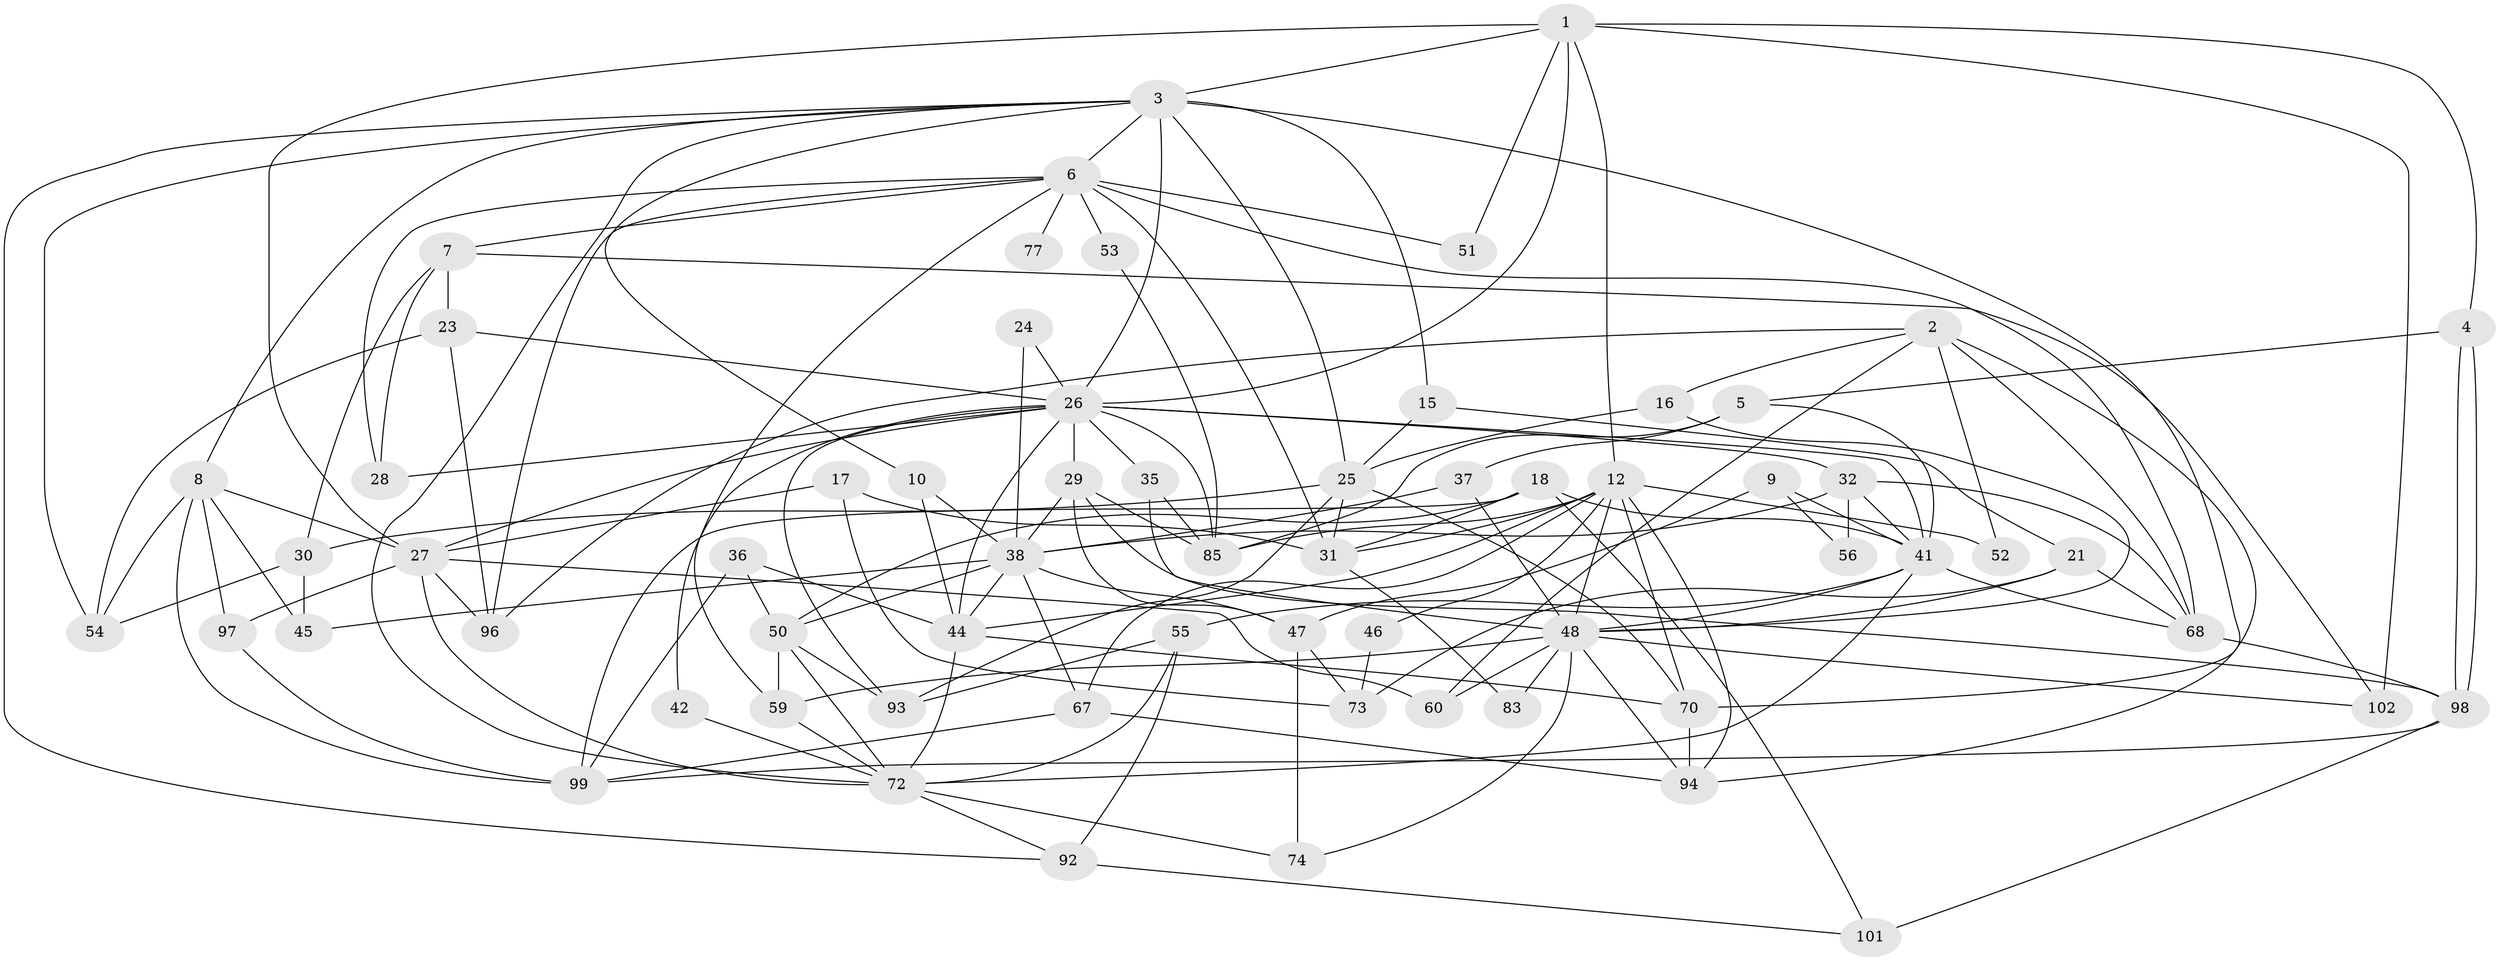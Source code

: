 // original degree distribution, {4: 0.2616822429906542, 6: 0.14953271028037382, 5: 0.1588785046728972, 2: 0.102803738317757, 3: 0.308411214953271, 7: 0.018691588785046728}
// Generated by graph-tools (version 1.1) at 2025/18/03/04/25 18:18:56]
// undirected, 64 vertices, 156 edges
graph export_dot {
graph [start="1"]
  node [color=gray90,style=filled];
  1 [super="+63+88"];
  2;
  3 [super="+66+91+82"];
  4;
  5 [super="+19"];
  6 [super="+13+11"];
  7 [super="+14"];
  8 [super="+61"];
  9;
  10;
  12 [super="+20"];
  15;
  16;
  17;
  18 [super="+34"];
  21;
  23;
  24;
  25 [super="+33"];
  26 [super="+62+86"];
  27 [super="+49"];
  28 [super="+80"];
  29 [super="+64"];
  30 [super="+58"];
  31 [super="+78"];
  32 [super="+40"];
  35;
  36;
  37;
  38 [super="+84+43"];
  41 [super="+95"];
  42;
  44 [super="+76"];
  45;
  46 [super="+69"];
  47;
  48 [super="+107+79"];
  50 [super="+57"];
  51;
  52;
  53;
  54;
  55 [super="+71"];
  56;
  59;
  60;
  67;
  68;
  70;
  72 [super="+81"];
  73;
  74;
  77;
  83;
  85;
  92;
  93;
  94;
  96;
  97;
  98;
  99 [super="+106"];
  101;
  102;
  1 -- 27;
  1 -- 51;
  1 -- 4;
  1 -- 3;
  1 -- 102;
  1 -- 26 [weight=2];
  1 -- 12;
  2 -- 60;
  2 -- 68;
  2 -- 16;
  2 -- 52;
  2 -- 94;
  2 -- 96;
  3 -- 54;
  3 -- 92;
  3 -- 15;
  3 -- 10;
  3 -- 70;
  3 -- 26 [weight=2];
  3 -- 6;
  3 -- 72;
  3 -- 25;
  3 -- 8;
  4 -- 98;
  4 -- 98;
  4 -- 5;
  5 -- 85;
  5 -- 37;
  5 -- 41;
  6 -- 68;
  6 -- 77 [weight=2];
  6 -- 59;
  6 -- 51;
  6 -- 31 [weight=2];
  6 -- 96;
  6 -- 7;
  6 -- 53;
  6 -- 28;
  7 -- 23;
  7 -- 28;
  7 -- 102;
  7 -- 30;
  8 -- 27;
  8 -- 99;
  8 -- 97;
  8 -- 54;
  8 -- 45;
  9 -- 47;
  9 -- 56;
  9 -- 41;
  10 -- 44;
  10 -- 38;
  12 -- 85;
  12 -- 67;
  12 -- 70;
  12 -- 44;
  12 -- 48;
  12 -- 52;
  12 -- 94;
  12 -- 31;
  12 -- 46;
  15 -- 21;
  15 -- 25;
  16 -- 25;
  16 -- 48;
  17 -- 73;
  17 -- 27;
  17 -- 31;
  18 -- 99;
  18 -- 31;
  18 -- 41;
  18 -- 101;
  18 -- 50;
  21 -- 68;
  21 -- 73;
  21 -- 48;
  23 -- 96;
  23 -- 54;
  23 -- 26;
  24 -- 38;
  24 -- 26;
  25 -- 30;
  25 -- 70;
  25 -- 93;
  25 -- 31;
  26 -- 44;
  26 -- 28 [weight=3];
  26 -- 32 [weight=3];
  26 -- 35;
  26 -- 41;
  26 -- 85;
  26 -- 27 [weight=2];
  26 -- 93;
  26 -- 42;
  26 -- 29;
  27 -- 60;
  27 -- 96;
  27 -- 97;
  27 -- 72;
  29 -- 47;
  29 -- 85;
  29 -- 98;
  29 -- 38;
  30 -- 54;
  30 -- 45;
  31 -- 83;
  32 -- 56;
  32 -- 41;
  32 -- 38;
  32 -- 68;
  35 -- 85;
  35 -- 48;
  36 -- 50;
  36 -- 99;
  36 -- 44;
  37 -- 48;
  37 -- 38;
  38 -- 67;
  38 -- 45;
  38 -- 47;
  38 -- 44;
  38 -- 50;
  41 -- 55 [weight=2];
  41 -- 68;
  41 -- 72;
  41 -- 48;
  42 -- 72;
  44 -- 70;
  44 -- 72;
  46 -- 73 [weight=2];
  47 -- 74;
  47 -- 73;
  48 -- 94;
  48 -- 59;
  48 -- 102;
  48 -- 60;
  48 -- 83;
  48 -- 74;
  50 -- 59;
  50 -- 72;
  50 -- 93;
  53 -- 85;
  55 -- 72;
  55 -- 92;
  55 -- 93;
  59 -- 72;
  67 -- 94;
  67 -- 99;
  68 -- 98;
  70 -- 94;
  72 -- 74;
  72 -- 92;
  92 -- 101;
  97 -- 99;
  98 -- 101;
  98 -- 99;
}
